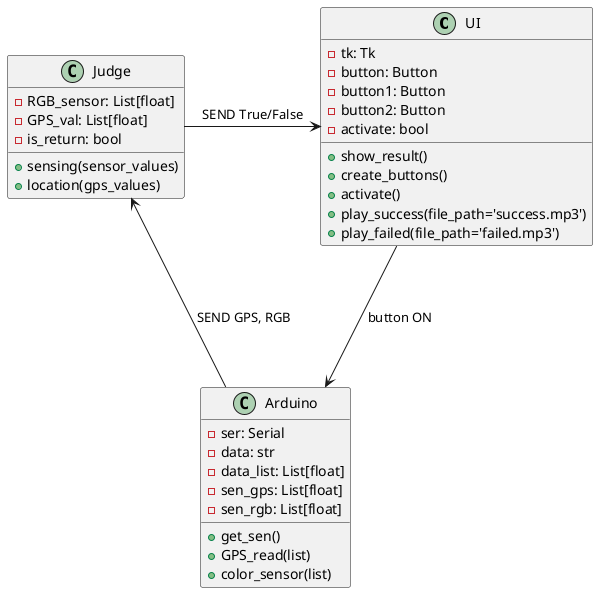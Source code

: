 @startuml

class UI {
  - tk: Tk
  - button: Button
  - button1: Button
  - button2: Button
  - activate: bool

  + show_result()
  + create_buttons()
  + activate()
  + play_success(file_path='success.mp3')
  + play_failed(file_path='failed.mp3')
}

class Arduino {
  - ser: Serial
  - data: str
  - data_list: List[float]
  - sen_gps: List[float]
  - sen_rgb: List[float]
  
  + get_sen()
  + GPS_read(list)
  + color_sensor(list)
}

class Judge {
  - RGB_sensor: List[float]
  - GPS_val: List[float]
  - is_return: bool
  
  + sensing(sensor_values)
  + location(gps_values)
}

UI ---> Arduino : button ON
Arduino ---> Judge :  SEND GPS, RGB
Judge -> UI : SEND True/False


@enduml
